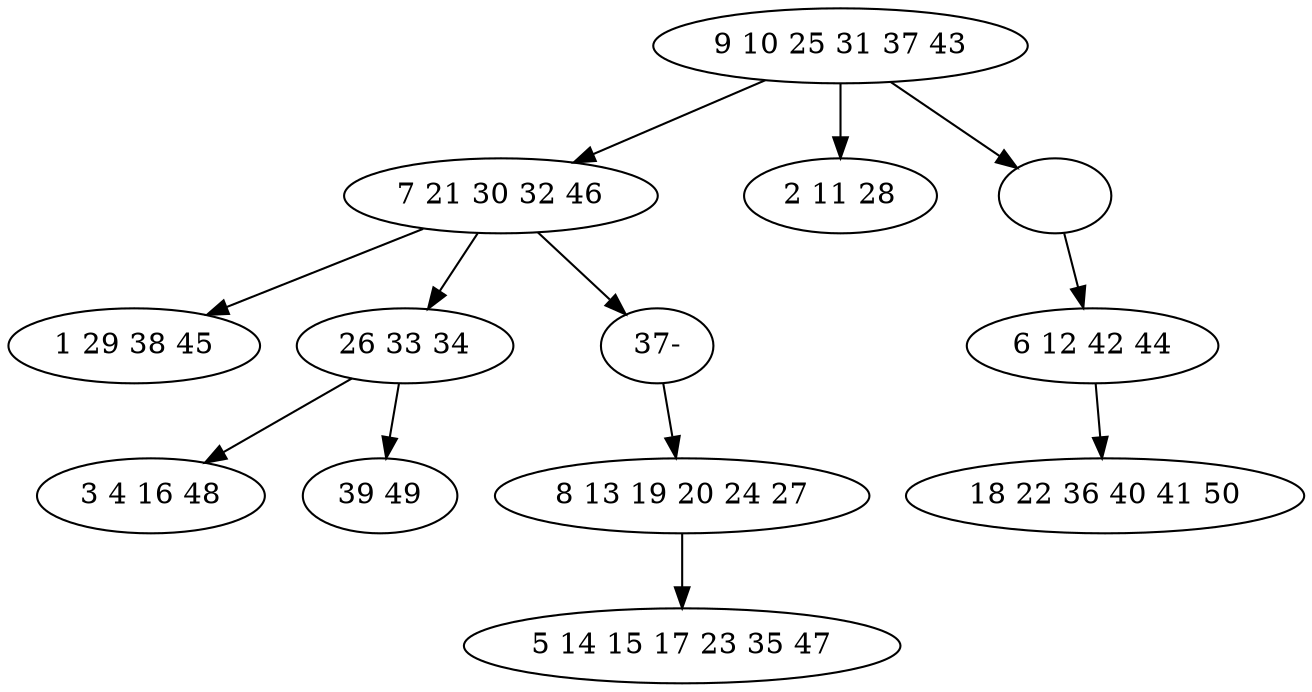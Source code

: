 digraph true_tree {
	"0" -> "1"
	"0" -> "2"
	"1" -> "3"
	"1" -> "4"
	"1" -> "12"
	"4" -> "6"
	"0" -> "7"
	"5" -> "8"
	"7" -> "9"
	"9" -> "10"
	"4" -> "11"
	"12" -> "5"
	"0" [label="9 10 25 31 37 43"];
	"1" [label="7 21 30 32 46"];
	"2" [label="2 11 28"];
	"3" [label="1 29 38 45"];
	"4" [label="26 33 34"];
	"5" [label="8 13 19 20 24 27"];
	"6" [label="3 4 16 48"];
	"7" [label=""];
	"8" [label="5 14 15 17 23 35 47"];
	"9" [label="6 12 42 44"];
	"10" [label="18 22 36 40 41 50"];
	"11" [label="39 49"];
	"12" [label="37-"];
}
